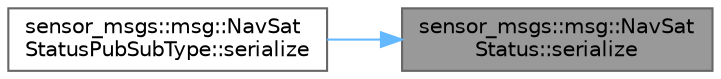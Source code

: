 digraph "sensor_msgs::msg::NavSatStatus::serialize"
{
 // INTERACTIVE_SVG=YES
 // LATEX_PDF_SIZE
  bgcolor="transparent";
  edge [fontname=Helvetica,fontsize=10,labelfontname=Helvetica,labelfontsize=10];
  node [fontname=Helvetica,fontsize=10,shape=box,height=0.2,width=0.4];
  rankdir="RL";
  Node1 [id="Node000001",label="sensor_msgs::msg::NavSat\lStatus::serialize",height=0.2,width=0.4,color="gray40", fillcolor="grey60", style="filled", fontcolor="black",tooltip="This function serializes an object using CDR serialization."];
  Node1 -> Node2 [id="edge1_Node000001_Node000002",dir="back",color="steelblue1",style="solid",tooltip=" "];
  Node2 [id="Node000002",label="sensor_msgs::msg::NavSat\lStatusPubSubType::serialize",height=0.2,width=0.4,color="grey40", fillcolor="white", style="filled",URL="$d5/db1/classsensor__msgs_1_1msg_1_1NavSatStatusPubSubType.html#abdf3c173db9747ebc7c0f9b11ff529ef",tooltip=" "];
}
